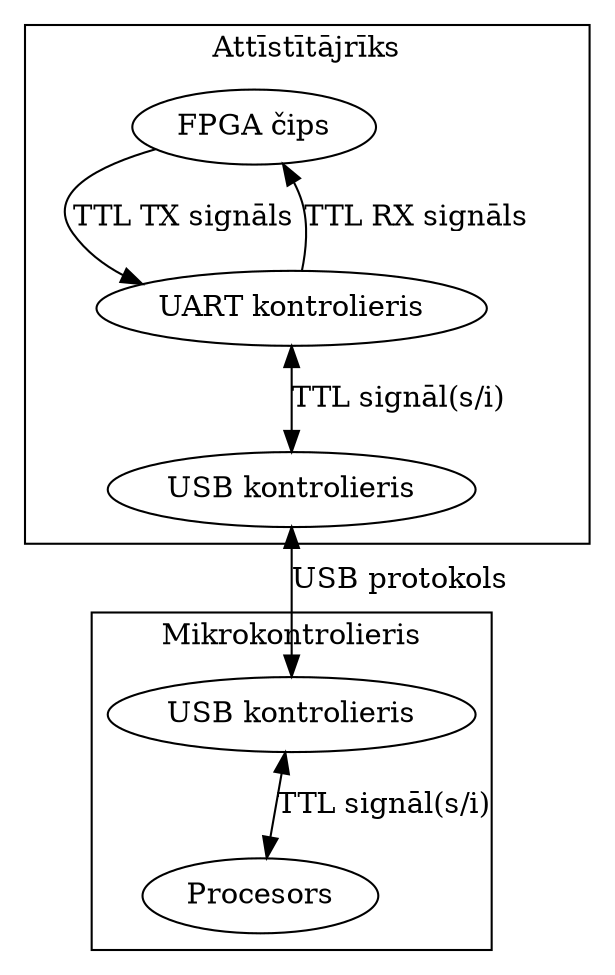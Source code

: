 digraph G {

  subgraph cluster_1 {
    a [label="FPGA čips"];
    b [label="UART kontrolieris"];
    c [label="USB kontrolieris"];

    label="Attīstītājrīks";
    b -> a [label="TTL RX signāls"];
    a -> b [label="TTL TX signāls"];
    b -> c [dir="both",label="TTL signāl(s/i)"];
  }
  
  c -> d [dir="both",label="USB protokols"];
  
  subgraph cluster_2 {
    d [label="USB kontrolieris"];
    e [label="Procesors"];
    label="Mikrokontrolieris";
    d -> e [dir="both",label="TTL signāl(s/i)"];
  }

}

